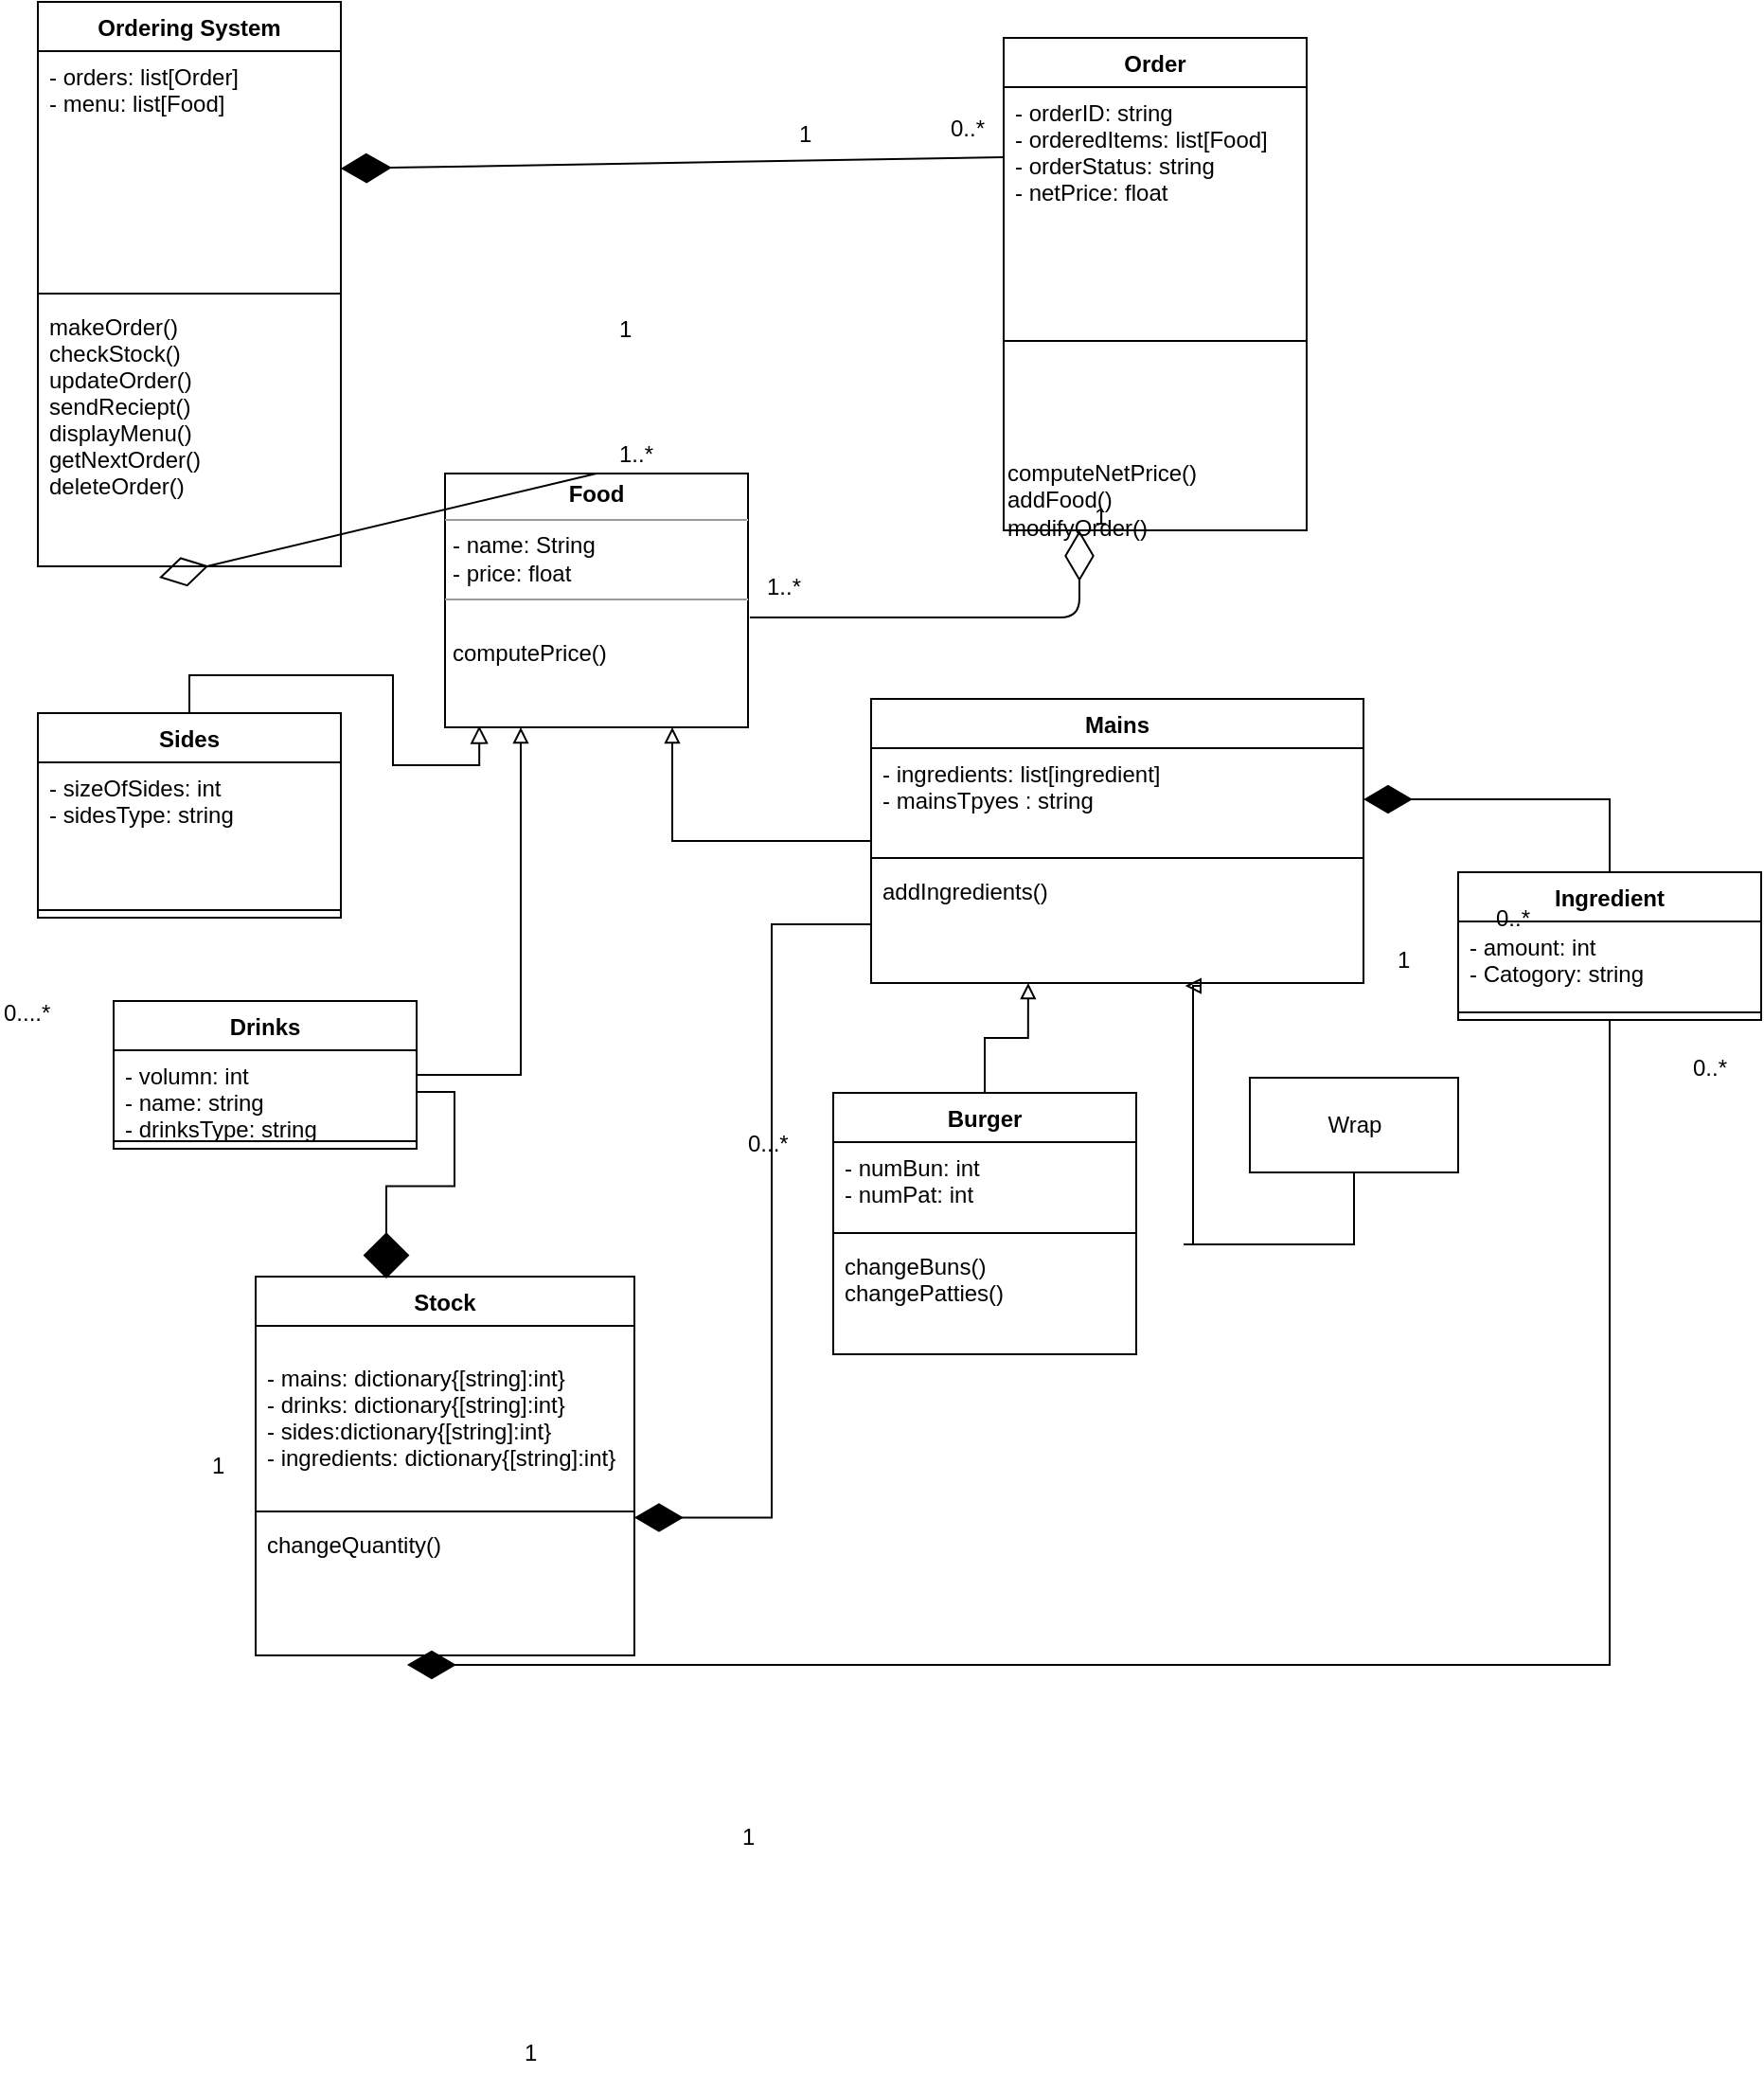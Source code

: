 <mxfile version="10.5.9"><diagram id="5gytXOl6D4iDugRrKdXu" name="Page-1"><mxGraphModel dx="183" dy="796" grid="1" gridSize="10" guides="1" tooltips="1" connect="1" arrows="1" fold="1" page="1" pageScale="1" pageWidth="827" pageHeight="1169" math="0" shadow="0"><root><mxCell id="0"/><mxCell id="1" parent="0"/><mxCell id="aKEfg9Bj62z_3khP71J6-56" style="edgeStyle=orthogonalEdgeStyle;rounded=0;orthogonalLoop=1;jettySize=auto;html=1;entryX=0.75;entryY=1;entryDx=0;entryDy=0;endArrow=block;endFill=0;" parent="1" source="aKEfg9Bj62z_3khP71J6-57" target="aKEfg9Bj62z_3khP71J6-88" edge="1"><mxGeometry relative="1" as="geometry"/></mxCell><mxCell id="aKEfg9Bj62z_3khP71J6-57" value="Mains" style="swimlane;fontStyle=1;align=center;verticalAlign=top;childLayout=stackLayout;horizontal=1;startSize=26;horizontalStack=0;resizeParent=1;resizeParentMax=0;resizeLast=0;collapsible=1;marginBottom=0;" parent="1" vertex="1"><mxGeometry x="1850" y="1235" width="260" height="150" as="geometry"/></mxCell><mxCell id="aKEfg9Bj62z_3khP71J6-58" value="- ingredients: list[ingredient]&#10;- mainsTpyes : string" style="text;strokeColor=none;fillColor=none;align=left;verticalAlign=top;spacingLeft=4;spacingRight=4;overflow=hidden;rotatable=0;points=[[0,0.5],[1,0.5]];portConstraint=eastwest;" parent="aKEfg9Bj62z_3khP71J6-57" vertex="1"><mxGeometry y="26" width="260" height="54" as="geometry"/></mxCell><mxCell id="aKEfg9Bj62z_3khP71J6-59" value="" style="line;strokeWidth=1;fillColor=none;align=left;verticalAlign=middle;spacingTop=-1;spacingLeft=3;spacingRight=3;rotatable=0;labelPosition=right;points=[];portConstraint=eastwest;" parent="aKEfg9Bj62z_3khP71J6-57" vertex="1"><mxGeometry y="80" width="260" height="8" as="geometry"/></mxCell><mxCell id="aKEfg9Bj62z_3khP71J6-60" value="addIngredients()&#10;&#10;" style="text;strokeColor=none;fillColor=none;align=left;verticalAlign=top;spacingLeft=4;spacingRight=4;overflow=hidden;rotatable=0;points=[[0,0.5],[1,0.5]];portConstraint=eastwest;" parent="aKEfg9Bj62z_3khP71J6-57" vertex="1"><mxGeometry y="88" width="260" height="62" as="geometry"/></mxCell><mxCell id="aKEfg9Bj62z_3khP71J6-61" style="edgeStyle=orthogonalEdgeStyle;rounded=0;orthogonalLoop=1;jettySize=auto;html=1;entryX=0.25;entryY=1;entryDx=0;entryDy=0;endArrow=block;endFill=0;" parent="1" source="aKEfg9Bj62z_3khP71J6-62" target="aKEfg9Bj62z_3khP71J6-88" edge="1"><mxGeometry relative="1" as="geometry"/></mxCell><mxCell id="aKEfg9Bj62z_3khP71J6-62" value="Drinks" style="swimlane;fontStyle=1;align=center;verticalAlign=top;childLayout=stackLayout;horizontal=1;startSize=26;horizontalStack=0;resizeParent=1;resizeParentMax=0;resizeLast=0;collapsible=1;marginBottom=0;" parent="1" vertex="1"><mxGeometry x="1450" y="1394.5" width="160" height="78" as="geometry"/></mxCell><mxCell id="aKEfg9Bj62z_3khP71J6-63" value="- volumn: int&#10;- name: string&#10;- drinksType: string" style="text;strokeColor=none;fillColor=none;align=left;verticalAlign=top;spacingLeft=4;spacingRight=4;overflow=hidden;rotatable=0;points=[[0,0.5],[1,0.5]];portConstraint=eastwest;" parent="aKEfg9Bj62z_3khP71J6-62" vertex="1"><mxGeometry y="26" width="160" height="44" as="geometry"/></mxCell><mxCell id="aKEfg9Bj62z_3khP71J6-64" value="" style="line;strokeWidth=1;fillColor=none;align=left;verticalAlign=middle;spacingTop=-1;spacingLeft=3;spacingRight=3;rotatable=0;labelPosition=right;points=[];portConstraint=eastwest;" parent="aKEfg9Bj62z_3khP71J6-62" vertex="1"><mxGeometry y="70" width="160" height="8" as="geometry"/></mxCell><mxCell id="aKEfg9Bj62z_3khP71J6-74" style="edgeStyle=orthogonalEdgeStyle;rounded=0;orthogonalLoop=1;jettySize=auto;html=1;entryX=0.319;entryY=1;entryDx=0;entryDy=0;entryPerimeter=0;endArrow=block;endFill=0;exitX=0.5;exitY=0;exitDx=0;exitDy=0;" parent="1" source="aKEfg9Bj62z_3khP71J6-156" target="aKEfg9Bj62z_3khP71J6-60" edge="1"><mxGeometry relative="1" as="geometry"><mxPoint x="1935" y="1625.5" as="sourcePoint"/></mxGeometry></mxCell><mxCell id="aKEfg9Bj62z_3khP71J6-76" style="edgeStyle=orthogonalEdgeStyle;rounded=0;orthogonalLoop=1;jettySize=auto;html=1;entryX=0.638;entryY=1.024;entryDx=0;entryDy=0;entryPerimeter=0;endArrow=block;endFill=0;" parent="1" source="aKEfg9Bj62z_3khP71J6-77" target="aKEfg9Bj62z_3khP71J6-60" edge="1"><mxGeometry relative="1" as="geometry"><Array as="points"><mxPoint x="2015" y="1523"/><mxPoint x="2020" y="1523"/><mxPoint x="2020" y="1483"/></Array></mxGeometry></mxCell><mxCell id="aKEfg9Bj62z_3khP71J6-77" value="Wrap" style="html=1;" parent="1" vertex="1"><mxGeometry x="2050" y="1435" width="110" height="50" as="geometry"/></mxCell><mxCell id="aKEfg9Bj62z_3khP71J6-80" value="Order" style="swimlane;fontStyle=1;align=center;verticalAlign=top;childLayout=stackLayout;horizontal=1;startSize=26;horizontalStack=0;resizeParent=1;resizeParentMax=0;resizeLast=0;collapsible=1;marginBottom=0;" parent="1" vertex="1"><mxGeometry x="1920" y="886" width="160" height="260" as="geometry"/></mxCell><mxCell id="aKEfg9Bj62z_3khP71J6-81" value="- orderID: string&#10;- orderedItems: list[Food]&#10;- orderStatus: string&#10;- netPrice: float&#10;" style="text;strokeColor=none;fillColor=none;align=left;verticalAlign=top;spacingLeft=4;spacingRight=4;overflow=hidden;rotatable=0;points=[[0,0.5],[1,0.5]];portConstraint=eastwest;" parent="aKEfg9Bj62z_3khP71J6-80" vertex="1"><mxGeometry y="26" width="160" height="74" as="geometry"/></mxCell><mxCell id="aKEfg9Bj62z_3khP71J6-82" value="" style="line;strokeWidth=1;fillColor=none;align=left;verticalAlign=middle;spacingTop=-1;spacingLeft=3;spacingRight=3;rotatable=0;labelPosition=right;points=[];portConstraint=eastwest;" parent="aKEfg9Bj62z_3khP71J6-80" vertex="1"><mxGeometry y="100" width="160" height="120" as="geometry"/></mxCell><mxCell id="aKEfg9Bj62z_3khP71J6-182" value="computeNetPrice()&lt;br&gt;addFood()&lt;br&gt;modifyOrder()&lt;br&gt;" style="text;html=1;resizable=0;points=[];autosize=1;align=left;verticalAlign=top;spacingTop=-4;" parent="aKEfg9Bj62z_3khP71J6-80" vertex="1"><mxGeometry y="220" width="160" height="40" as="geometry"/></mxCell><mxCell id="aKEfg9Bj62z_3khP71J6-88" value="&lt;p style=&quot;margin: 0px ; margin-top: 4px ; text-align: center&quot;&gt;&lt;b&gt;Food&lt;/b&gt;&lt;/p&gt;&lt;hr size=&quot;1&quot;&gt;&lt;p style=&quot;margin: 0px ; margin-left: 4px&quot;&gt;- name: String&lt;/p&gt;&lt;p style=&quot;margin: 0px ; margin-left: 4px&quot;&gt;- price: float&lt;/p&gt;&lt;hr size=&quot;1&quot;&gt;&lt;p style=&quot;margin: 0px ; margin-left: 4px&quot;&gt;&lt;br&gt;&lt;/p&gt;&lt;p style=&quot;margin: 0px ; margin-left: 4px&quot;&gt;computePrice()&lt;br&gt;&lt;/p&gt;&lt;div&gt;&lt;br&gt;&lt;/div&gt;" style="verticalAlign=top;align=left;overflow=fill;fontSize=12;fontFamily=Helvetica;html=1;" parent="1" vertex="1"><mxGeometry x="1625" y="1116" width="160" height="134" as="geometry"/></mxCell><mxCell id="aKEfg9Bj62z_3khP71J6-93" value="1&lt;br&gt;" style="text;html=1;resizable=0;points=[];autosize=1;align=left;verticalAlign=top;spacingTop=-4;" parent="1" vertex="1"><mxGeometry x="1966" y="1129" width="20" height="20" as="geometry"/></mxCell><mxCell id="aKEfg9Bj62z_3khP71J6-95" value="" style="endArrow=diamondThin;endFill=0;endSize=24;html=1;exitX=0.5;exitY=0;exitDx=0;exitDy=0;entryX=0.4;entryY=1.043;entryDx=0;entryDy=0;entryPerimeter=0;" parent="1" source="aKEfg9Bj62z_3khP71J6-88" target="aKEfg9Bj62z_3khP71J6-180" edge="1"><mxGeometry width="160" relative="1" as="geometry"><mxPoint x="1622" y="1066" as="sourcePoint"/><mxPoint x="1705" y="988" as="targetPoint"/></mxGeometry></mxCell><mxCell id="aKEfg9Bj62z_3khP71J6-97" value="0..*" style="text;html=1;resizable=0;points=[];autosize=1;align=left;verticalAlign=top;spacingTop=-4;" parent="1" vertex="1"><mxGeometry x="1890" y="924" width="30" height="20" as="geometry"/></mxCell><mxCell id="aKEfg9Bj62z_3khP71J6-99" value="1" style="text;html=1;resizable=0;points=[];autosize=1;align=left;verticalAlign=top;spacingTop=-4;" parent="1" vertex="1"><mxGeometry x="1715" y="1030" width="20" height="20" as="geometry"/></mxCell><mxCell id="aKEfg9Bj62z_3khP71J6-100" value="1..*" style="text;html=1;resizable=0;points=[];autosize=1;align=left;verticalAlign=top;spacingTop=-4;" parent="1" vertex="1"><mxGeometry x="1715" y="1096" width="30" height="20" as="geometry"/></mxCell><mxCell id="aKEfg9Bj62z_3khP71J6-110" value="" style="endArrow=diamondThin;endFill=0;endSize=24;html=1;exitX=1.006;exitY=0.567;exitDx=0;exitDy=0;exitPerimeter=0;entryX=0.25;entryY=1;entryDx=0;entryDy=0;" parent="1" source="aKEfg9Bj62z_3khP71J6-88" target="aKEfg9Bj62z_3khP71J6-80" edge="1"><mxGeometry width="160" relative="1" as="geometry"><mxPoint x="1970" y="1183" as="sourcePoint"/><mxPoint x="1970" y="1010" as="targetPoint"/><Array as="points"><mxPoint x="1960" y="1192"/></Array></mxGeometry></mxCell><mxCell id="aKEfg9Bj62z_3khP71J6-112" value="" style="endArrow=diamondThin;endFill=1;endSize=24;html=1;exitX=0;exitY=0.601;exitDx=0;exitDy=0;entryX=1;entryY=0.5;entryDx=0;entryDy=0;exitPerimeter=0;" parent="1" target="aKEfg9Bj62z_3khP71J6-178" edge="1"><mxGeometry width="160" relative="1" as="geometry"><mxPoint x="1920" y="949" as="sourcePoint"/><mxPoint x="1790" y="950.667" as="targetPoint"/></mxGeometry></mxCell><mxCell id="aKEfg9Bj62z_3khP71J6-171" style="edgeStyle=orthogonalEdgeStyle;rounded=0;orthogonalLoop=1;jettySize=auto;html=1;exitX=0.5;exitY=0;exitDx=0;exitDy=0;endArrow=block;endFill=0;endSize=7;strokeWidth=1;jumpSize=6;startSize=6;entryX=0.113;entryY=0.994;entryDx=0;entryDy=0;entryPerimeter=0;" parent="1" source="aKEfg9Bj62z_3khP71J6-113" target="aKEfg9Bj62z_3khP71J6-88" edge="1"><mxGeometry relative="1" as="geometry"><mxPoint x="1650" y="1240" as="targetPoint"/></mxGeometry></mxCell><mxCell id="aKEfg9Bj62z_3khP71J6-113" value="Sides" style="swimlane;fontStyle=1;align=center;verticalAlign=top;childLayout=stackLayout;horizontal=1;startSize=26;horizontalStack=0;resizeParent=1;resizeParentMax=0;resizeLast=0;collapsible=1;marginBottom=0;" parent="1" vertex="1"><mxGeometry x="1410" y="1242.5" width="160" height="108" as="geometry"/></mxCell><mxCell id="aKEfg9Bj62z_3khP71J6-114" value="- sizeOfSides: int&#10;- sidesType: string&#10;" style="text;strokeColor=none;fillColor=none;align=left;verticalAlign=top;spacingLeft=4;spacingRight=4;overflow=hidden;rotatable=0;points=[[0,0.5],[1,0.5]];portConstraint=eastwest;" parent="aKEfg9Bj62z_3khP71J6-113" vertex="1"><mxGeometry y="26" width="160" height="74" as="geometry"/></mxCell><mxCell id="aKEfg9Bj62z_3khP71J6-115" value="" style="line;strokeWidth=1;fillColor=none;align=left;verticalAlign=middle;spacingTop=-1;spacingLeft=3;spacingRight=3;rotatable=0;labelPosition=right;points=[];portConstraint=eastwest;" parent="aKEfg9Bj62z_3khP71J6-113" vertex="1"><mxGeometry y="100" width="160" height="8" as="geometry"/></mxCell><mxCell id="aKEfg9Bj62z_3khP71J6-117" value="Stock" style="swimlane;fontStyle=1;align=center;verticalAlign=top;childLayout=stackLayout;horizontal=1;startSize=26;horizontalStack=0;resizeParent=1;resizeParentMax=0;resizeLast=0;collapsible=1;marginBottom=0;" parent="1" vertex="1"><mxGeometry x="1525" y="1540" width="200" height="200" as="geometry"/></mxCell><mxCell id="aKEfg9Bj62z_3khP71J6-118" value="&#10;- mains: dictionary{[string]:int}&#10;- drinks: dictionary{[string]:int}&#10;- sides:dictionary{[string]:int}&#10;- ingredients: dictionary{[string]:int}&#10;&#10;" style="text;strokeColor=none;fillColor=none;align=left;verticalAlign=top;spacingLeft=4;spacingRight=4;overflow=hidden;rotatable=0;points=[[0,0.5],[1,0.5]];portConstraint=eastwest;" parent="aKEfg9Bj62z_3khP71J6-117" vertex="1"><mxGeometry y="26" width="200" height="94" as="geometry"/></mxCell><mxCell id="aKEfg9Bj62z_3khP71J6-119" value="" style="line;strokeWidth=1;fillColor=none;align=left;verticalAlign=middle;spacingTop=-1;spacingLeft=3;spacingRight=3;rotatable=0;labelPosition=right;points=[];portConstraint=eastwest;" parent="aKEfg9Bj62z_3khP71J6-117" vertex="1"><mxGeometry y="120" width="200" height="8" as="geometry"/></mxCell><mxCell id="aKEfg9Bj62z_3khP71J6-120" value="changeQuantity()&#10;" style="text;strokeColor=none;fillColor=none;align=left;verticalAlign=top;spacingLeft=4;spacingRight=4;overflow=hidden;rotatable=0;points=[[0,0.5],[1,0.5]];portConstraint=eastwest;" parent="aKEfg9Bj62z_3khP71J6-117" vertex="1"><mxGeometry y="128" width="200" height="72" as="geometry"/></mxCell><mxCell id="aKEfg9Bj62z_3khP71J6-155" style="edgeStyle=orthogonalEdgeStyle;rounded=0;orthogonalLoop=1;jettySize=auto;html=1;entryX=1;entryY=0.5;entryDx=0;entryDy=0;endArrow=diamondThin;endFill=1;strokeWidth=1;endSize=23;" parent="1" source="aKEfg9Bj62z_3khP71J6-129" target="aKEfg9Bj62z_3khP71J6-58" edge="1"><mxGeometry relative="1" as="geometry"/></mxCell><mxCell id="aKEfg9Bj62z_3khP71J6-168" style="edgeStyle=orthogonalEdgeStyle;rounded=0;orthogonalLoop=1;jettySize=auto;html=1;entryX=0.4;entryY=1.069;entryDx=0;entryDy=0;entryPerimeter=0;endArrow=diamondThin;endFill=1;endSize=23;strokeWidth=1;" parent="1" source="aKEfg9Bj62z_3khP71J6-129" target="aKEfg9Bj62z_3khP71J6-120" edge="1"><mxGeometry relative="1" as="geometry"/></mxCell><mxCell id="aKEfg9Bj62z_3khP71J6-129" value="Ingredient" style="swimlane;fontStyle=1;align=center;verticalAlign=top;childLayout=stackLayout;horizontal=1;startSize=26;horizontalStack=0;resizeParent=1;resizeParentMax=0;resizeLast=0;collapsible=1;marginBottom=0;" parent="1" vertex="1"><mxGeometry x="2160" y="1326.5" width="160" height="78" as="geometry"/></mxCell><mxCell id="aKEfg9Bj62z_3khP71J6-130" value="- amount: int&#10;- Catogory: string&#10;" style="text;strokeColor=none;fillColor=none;align=left;verticalAlign=top;spacingLeft=4;spacingRight=4;overflow=hidden;rotatable=0;points=[[0,0.5],[1,0.5]];portConstraint=eastwest;" parent="aKEfg9Bj62z_3khP71J6-129" vertex="1"><mxGeometry y="26" width="160" height="44" as="geometry"/></mxCell><mxCell id="aKEfg9Bj62z_3khP71J6-131" value="" style="line;strokeWidth=1;fillColor=none;align=left;verticalAlign=middle;spacingTop=-1;spacingLeft=3;spacingRight=3;rotatable=0;labelPosition=right;points=[];portConstraint=eastwest;" parent="aKEfg9Bj62z_3khP71J6-129" vertex="1"><mxGeometry y="70" width="160" height="8" as="geometry"/></mxCell><mxCell id="aKEfg9Bj62z_3khP71J6-156" value="Burger" style="swimlane;fontStyle=1;align=center;verticalAlign=top;childLayout=stackLayout;horizontal=1;startSize=26;horizontalStack=0;resizeParent=1;resizeParentMax=0;resizeLast=0;collapsible=1;marginBottom=0;" parent="1" vertex="1"><mxGeometry x="1830" y="1443" width="160" height="138" as="geometry"><mxRectangle y="26" width="160" height="40" as="alternateBounds"/></mxGeometry></mxCell><mxCell id="aKEfg9Bj62z_3khP71J6-157" value="- numBun: int&#10;- numPat: int&#10;&#10;" style="text;strokeColor=none;fillColor=none;align=left;verticalAlign=top;spacingLeft=4;spacingRight=4;overflow=hidden;rotatable=0;points=[[0,0.5],[1,0.5]];portConstraint=eastwest;" parent="aKEfg9Bj62z_3khP71J6-156" vertex="1"><mxGeometry y="26" width="160" height="44" as="geometry"/></mxCell><mxCell id="aKEfg9Bj62z_3khP71J6-158" value="" style="line;strokeWidth=1;fillColor=none;align=left;verticalAlign=middle;spacingTop=-1;spacingLeft=3;spacingRight=3;rotatable=0;labelPosition=right;points=[];portConstraint=eastwest;" parent="aKEfg9Bj62z_3khP71J6-156" vertex="1"><mxGeometry y="70" width="160" height="8" as="geometry"/></mxCell><mxCell id="aKEfg9Bj62z_3khP71J6-159" value="changeBuns()&#10;changePatties()" style="text;strokeColor=none;fillColor=none;align=left;verticalAlign=top;spacingLeft=4;spacingRight=4;overflow=hidden;rotatable=0;points=[[0,0.5],[1,0.5]];portConstraint=eastwest;" parent="aKEfg9Bj62z_3khP71J6-156" vertex="1"><mxGeometry y="78" width="160" height="60" as="geometry"/></mxCell><mxCell id="aKEfg9Bj62z_3khP71J6-167" style="edgeStyle=orthogonalEdgeStyle;rounded=0;orthogonalLoop=1;jettySize=auto;html=1;entryX=1;entryY=1.077;entryDx=0;entryDy=0;entryPerimeter=0;endArrow=diamondThin;endFill=1;endSize=23;strokeWidth=1;" parent="1" source="aKEfg9Bj62z_3khP71J6-60" target="aKEfg9Bj62z_3khP71J6-118" edge="1"><mxGeometry relative="1" as="geometry"/></mxCell><mxCell id="aKEfg9Bj62z_3khP71J6-177" value="Ordering System&#10;&#10;" style="swimlane;fontStyle=1;align=center;verticalAlign=top;childLayout=stackLayout;horizontal=1;startSize=26;horizontalStack=0;resizeParent=1;resizeParentMax=0;resizeLast=0;collapsible=1;marginBottom=0;" parent="1" vertex="1"><mxGeometry x="1410" y="867" width="160" height="298" as="geometry"/></mxCell><mxCell id="aKEfg9Bj62z_3khP71J6-178" value="- orders: list[Order]&#10;- menu: list[Food]&#10;&#10;" style="text;strokeColor=none;fillColor=none;align=left;verticalAlign=top;spacingLeft=4;spacingRight=4;overflow=hidden;rotatable=0;points=[[0,0.5],[1,0.5]];portConstraint=eastwest;" parent="aKEfg9Bj62z_3khP71J6-177" vertex="1"><mxGeometry y="26" width="160" height="124" as="geometry"/></mxCell><mxCell id="aKEfg9Bj62z_3khP71J6-179" value="" style="line;strokeWidth=1;fillColor=none;align=left;verticalAlign=middle;spacingTop=-1;spacingLeft=3;spacingRight=3;rotatable=0;labelPosition=right;points=[];portConstraint=eastwest;" parent="aKEfg9Bj62z_3khP71J6-177" vertex="1"><mxGeometry y="150" width="160" height="8" as="geometry"/></mxCell><mxCell id="aKEfg9Bj62z_3khP71J6-180" value="makeOrder()&#10;checkStock()&#10;updateOrder()&#10;sendReciept()&#10;displayMenu()&#10;getNextOrder()&#10;deleteOrder()&#10;&#10;" style="text;strokeColor=none;fillColor=none;align=left;verticalAlign=top;spacingLeft=4;spacingRight=4;overflow=hidden;rotatable=0;points=[[0,0.5],[1,0.5]];portConstraint=eastwest;" parent="aKEfg9Bj62z_3khP71J6-177" vertex="1"><mxGeometry y="158" width="160" height="140" as="geometry"/></mxCell><mxCell id="aKEfg9Bj62z_3khP71J6-190" value="1" style="text;html=1;resizable=0;points=[];autosize=1;align=left;verticalAlign=top;spacingTop=-4;" parent="1" vertex="1"><mxGeometry x="1500" y="1630" width="20" height="20" as="geometry"/></mxCell><mxCell id="aKEfg9Bj62z_3khP71J6-191" value="1" style="text;html=1;resizable=0;points=[];autosize=1;align=left;verticalAlign=top;spacingTop=-4;" parent="1" vertex="1"><mxGeometry x="1780" y="1826" width="20" height="20" as="geometry"/></mxCell><mxCell id="aKEfg9Bj62z_3khP71J6-195" value="0....*" style="text;html=1;resizable=0;points=[];autosize=1;align=left;verticalAlign=top;spacingTop=-4;" parent="1" vertex="1"><mxGeometry x="1390" y="1390.5" width="40" height="20" as="geometry"/></mxCell><mxCell id="aKEfg9Bj62z_3khP71J6-196" value="0...*" style="text;html=1;resizable=0;points=[];autosize=1;align=left;verticalAlign=top;spacingTop=-4;" parent="1" vertex="1"><mxGeometry x="1783" y="1460" width="40" height="20" as="geometry"/></mxCell><mxCell id="aKEfg9Bj62z_3khP71J6-197" value="1" style="text;html=1;resizable=0;points=[];autosize=1;align=left;verticalAlign=top;spacingTop=-4;" parent="1" vertex="1"><mxGeometry x="2126" y="1363" width="20" height="20" as="geometry"/></mxCell><mxCell id="aKEfg9Bj62z_3khP71J6-198" value="0..*" style="text;html=1;resizable=0;points=[];autosize=1;align=left;verticalAlign=top;spacingTop=-4;" parent="1" vertex="1"><mxGeometry x="2178" y="1340.5" width="30" height="20" as="geometry"/></mxCell><mxCell id="aKEfg9Bj62z_3khP71J6-199" value="1" style="text;html=1;resizable=0;points=[];autosize=1;align=left;verticalAlign=top;spacingTop=-4;" parent="1" vertex="1"><mxGeometry x="1810" y="927" width="20" height="20" as="geometry"/></mxCell><mxCell id="aKEfg9Bj62z_3khP71J6-202" value="1..*" style="text;html=1;resizable=0;points=[];autosize=1;align=left;verticalAlign=top;spacingTop=-4;" parent="1" vertex="1"><mxGeometry x="1793" y="1166" width="30" height="20" as="geometry"/></mxCell><mxCell id="aKEfg9Bj62z_3khP71J6-203" value="1" style="text;html=1;resizable=0;points=[];autosize=1;align=left;verticalAlign=top;spacingTop=-4;" parent="1" vertex="1"><mxGeometry x="1665" y="1940" width="20" height="20" as="geometry"/></mxCell><mxCell id="aKEfg9Bj62z_3khP71J6-204" value="0..*" style="text;html=1;resizable=0;points=[];autosize=1;align=left;verticalAlign=top;spacingTop=-4;" parent="1" vertex="1"><mxGeometry x="2282" y="1420" width="30" height="20" as="geometry"/></mxCell><mxCell id="tat1_vKzIw_Ny8F0H44E-2" style="edgeStyle=orthogonalEdgeStyle;rounded=0;orthogonalLoop=1;jettySize=auto;html=1;entryX=0.345;entryY=0.005;entryDx=0;entryDy=0;entryPerimeter=0;endArrow=diamond;endFill=1;endSize=22;" parent="1" source="aKEfg9Bj62z_3khP71J6-63" target="aKEfg9Bj62z_3khP71J6-117" edge="1"><mxGeometry relative="1" as="geometry"/></mxCell></root></mxGraphModel></diagram></mxfile>